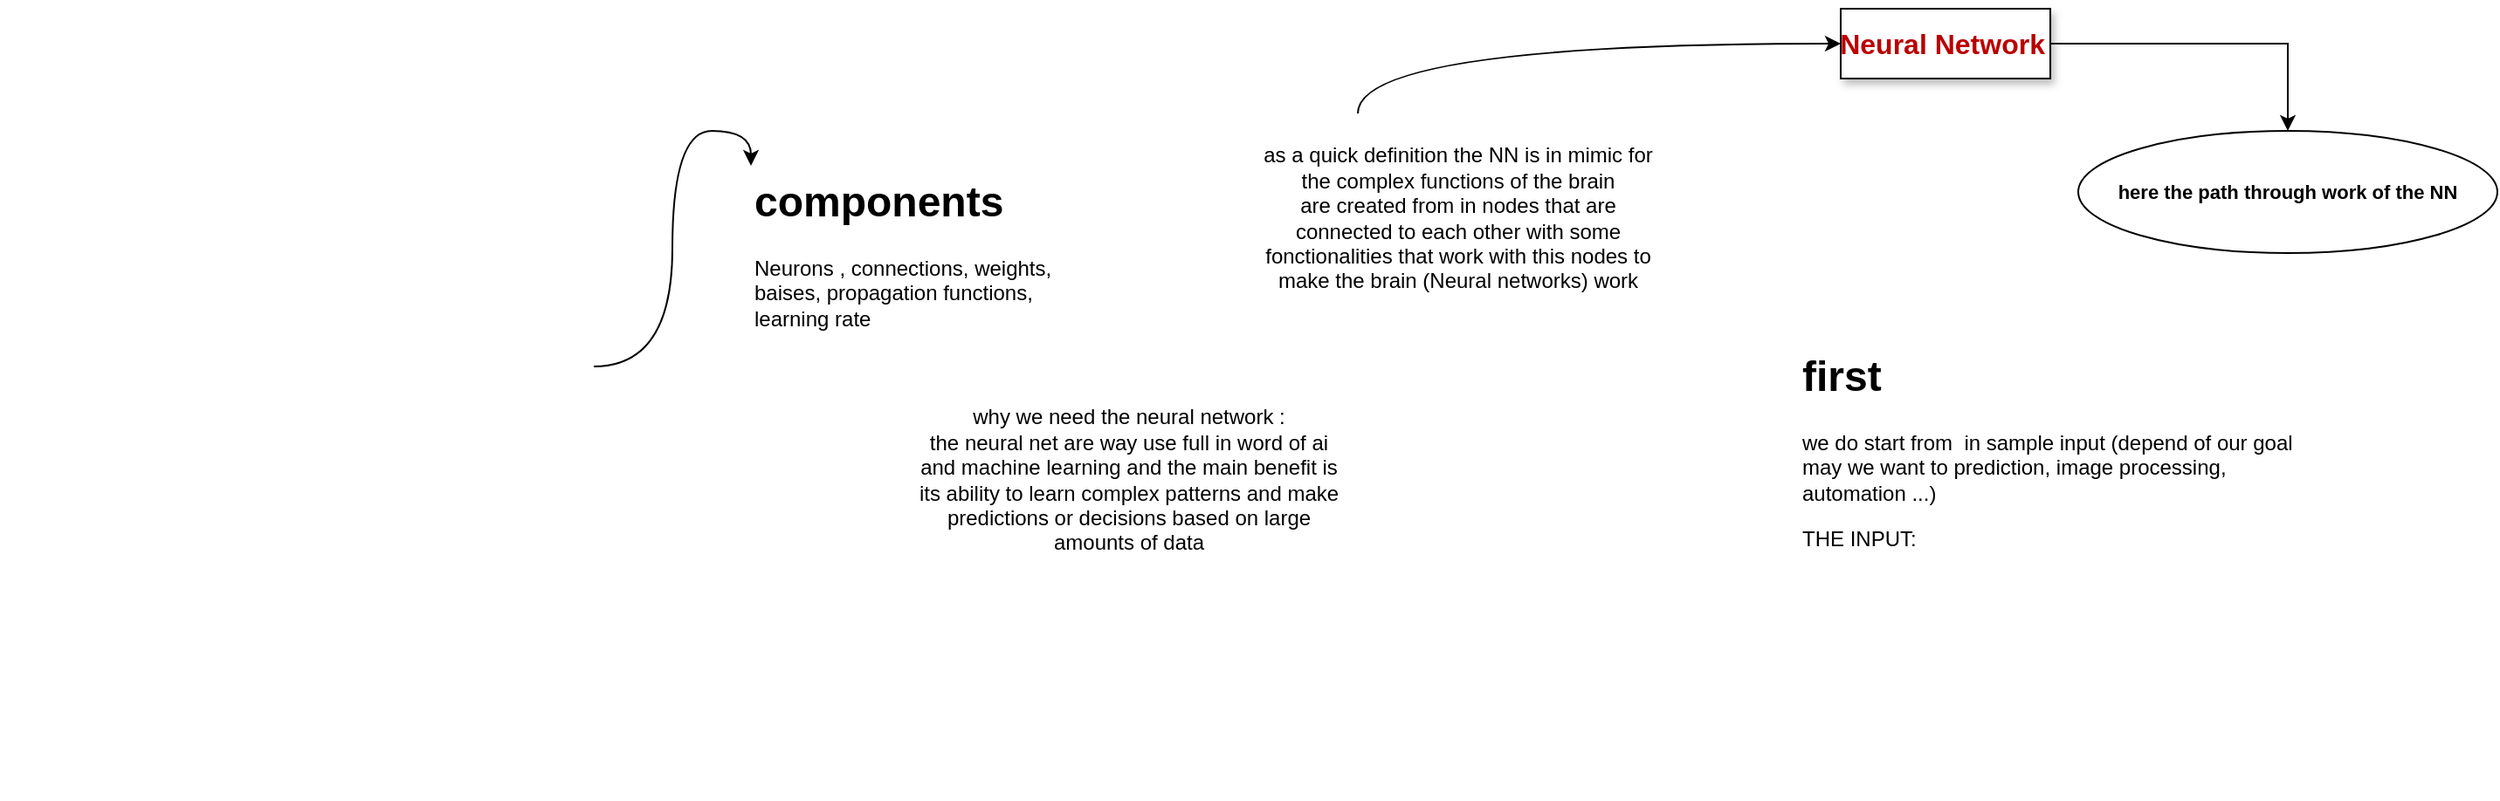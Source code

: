 <mxfile version="26.0.2">
  <diagram name="Page-1" id="YLKZO_a49J6h5-vwQdo8">
    <mxGraphModel dx="1746" dy="859" grid="1" gridSize="10" guides="1" tooltips="1" connect="1" arrows="1" fold="1" page="1" pageScale="1" pageWidth="827" pageHeight="1169" math="0" shadow="0">
      <root>
        <mxCell id="0" />
        <mxCell id="1" parent="0" />
        <mxCell id="E1jarSOWdX0W9amP6Y0d-16" style="edgeStyle=orthogonalEdgeStyle;rounded=0;orthogonalLoop=1;jettySize=auto;html=1;exitX=1;exitY=0.5;exitDx=0;exitDy=0;" edge="1" parent="1" source="E1jarSOWdX0W9amP6Y0d-1" target="E1jarSOWdX0W9amP6Y0d-15">
          <mxGeometry relative="1" as="geometry" />
        </mxCell>
        <mxCell id="E1jarSOWdX0W9amP6Y0d-1" value="&lt;font color=&quot;rgba(0, 0, 0, 0)&quot; style=&quot;font-size: 16px;&quot;&gt;Neural Network&amp;nbsp;&lt;/font&gt;" style="text;align=center;fontStyle=1;verticalAlign=middle;spacingLeft=3;spacingRight=3;strokeColor=light-dark(#000000,transparent);rotatable=0;points=[[0,0.5],[1,0.5]];portConstraint=eastwest;html=1;fillColor=light-dark(#FFFFFF,transparent);shadow=1;" vertex="1" parent="1">
          <mxGeometry x="354" y="10" width="120" height="40" as="geometry" />
        </mxCell>
        <mxCell id="E1jarSOWdX0W9amP6Y0d-5" style="edgeStyle=orthogonalEdgeStyle;rounded=0;orthogonalLoop=1;jettySize=auto;html=1;exitX=0.25;exitY=0;exitDx=0;exitDy=0;entryX=0;entryY=0.5;entryDx=0;entryDy=0;curved=1;" edge="1" parent="1" source="E1jarSOWdX0W9amP6Y0d-3" target="E1jarSOWdX0W9amP6Y0d-1">
          <mxGeometry relative="1" as="geometry" />
        </mxCell>
        <mxCell id="E1jarSOWdX0W9amP6Y0d-3" value="as a quick definition the NN is in mimic for the complex functions of the brain&lt;div&gt;are created from in nodes that are connected to each other with some fonctionalities that work with this nodes to make the brain (Neural networks) work&lt;/div&gt;" style="text;html=1;align=center;verticalAlign=middle;whiteSpace=wrap;rounded=0;" vertex="1" parent="1">
          <mxGeometry x="20" y="70" width="230" height="120" as="geometry" />
        </mxCell>
        <mxCell id="E1jarSOWdX0W9amP6Y0d-4" value="&lt;h1 style=&quot;margin-top: 0px;&quot;&gt;components&lt;/h1&gt;&lt;p&gt;Neurons , connections, weights, baises, propagation functions, learning rate&lt;/p&gt;" style="text;html=1;whiteSpace=wrap;overflow=hidden;rounded=0;" vertex="1" parent="1">
          <mxGeometry x="-270" y="100" width="180" height="120" as="geometry" />
        </mxCell>
        <mxCell id="E1jarSOWdX0W9amP6Y0d-7" style="edgeStyle=orthogonalEdgeStyle;rounded=0;orthogonalLoop=1;jettySize=auto;html=1;exitX=1;exitY=0.5;exitDx=0;exitDy=0;entryX=0;entryY=0;entryDx=0;entryDy=0;curved=1;" edge="1" parent="1" source="E1jarSOWdX0W9amP6Y0d-6" target="E1jarSOWdX0W9amP6Y0d-4">
          <mxGeometry relative="1" as="geometry" />
        </mxCell>
        <mxCell id="E1jarSOWdX0W9amP6Y0d-6" value="" style="shape=image;verticalLabelPosition=bottom;labelBackgroundColor=default;verticalAlign=top;aspect=fixed;imageAspect=0;image=https://media.geeksforgeeks.org/wp-content/uploads/20241106171024318092/Artificial-Neural-Networks.webp;" vertex="1" parent="1">
          <mxGeometry x="-700" y="130" width="340" height="170" as="geometry" />
        </mxCell>
        <mxCell id="E1jarSOWdX0W9amP6Y0d-10" value="why we need the neural network :&lt;div&gt;the neural net are way use full in word of ai and machine learning&amp;nbsp;&lt;span style=&quot;background-color: transparent; color: light-dark(rgb(0, 0, 0), rgb(255, 255, 255));&quot;&gt;and the main benefit is its ability to learn complex patterns and make predictions or decisions based on large amounts of data&lt;/span&gt;&lt;/div&gt;" style="text;html=1;align=center;verticalAlign=middle;whiteSpace=wrap;rounded=0;" vertex="1" parent="1">
          <mxGeometry x="-180" y="210" width="253" height="140" as="geometry" />
        </mxCell>
        <mxCell id="E1jarSOWdX0W9amP6Y0d-15" value="&lt;span style=&quot;font-size: 11px; font-weight: 700; text-wrap: nowrap;&quot;&gt;here the path through work of the NN&lt;/span&gt;" style="ellipse;whiteSpace=wrap;html=1;" vertex="1" parent="1">
          <mxGeometry x="490" y="80" width="240" height="70" as="geometry" />
        </mxCell>
        <mxCell id="E1jarSOWdX0W9amP6Y0d-21" value="&lt;h1 style=&quot;margin-top: 0px;&quot;&gt;first&lt;/h1&gt;&lt;p&gt;we do start from&amp;nbsp; in sample input (depend of our goal may we want to prediction, image processing, automation ...)&lt;/p&gt;&lt;p&gt;THE INPUT:&lt;/p&gt;&lt;p&gt;&lt;br&gt;&lt;/p&gt;" style="text;html=1;whiteSpace=wrap;overflow=hidden;rounded=0;" vertex="1" parent="1">
          <mxGeometry x="330" y="200" width="300" height="260" as="geometry" />
        </mxCell>
      </root>
    </mxGraphModel>
  </diagram>
</mxfile>
